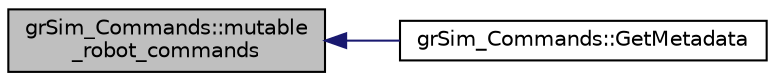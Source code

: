 digraph "grSim_Commands::mutable_robot_commands"
{
 // INTERACTIVE_SVG=YES
  edge [fontname="Helvetica",fontsize="10",labelfontname="Helvetica",labelfontsize="10"];
  node [fontname="Helvetica",fontsize="10",shape=record];
  rankdir="LR";
  Node1 [label="grSim_Commands::mutable\l_robot_commands",height=0.2,width=0.4,color="black", fillcolor="grey75", style="filled", fontcolor="black"];
  Node1 -> Node2 [dir="back",color="midnightblue",fontsize="10",style="solid",fontname="Helvetica"];
  Node2 [label="grSim_Commands::GetMetadata",height=0.2,width=0.4,color="black", fillcolor="white", style="filled",URL="$d0/d13/classgr_sim___commands.html#a0aa4de94992ecedff4030f98fc1fc144"];
}
